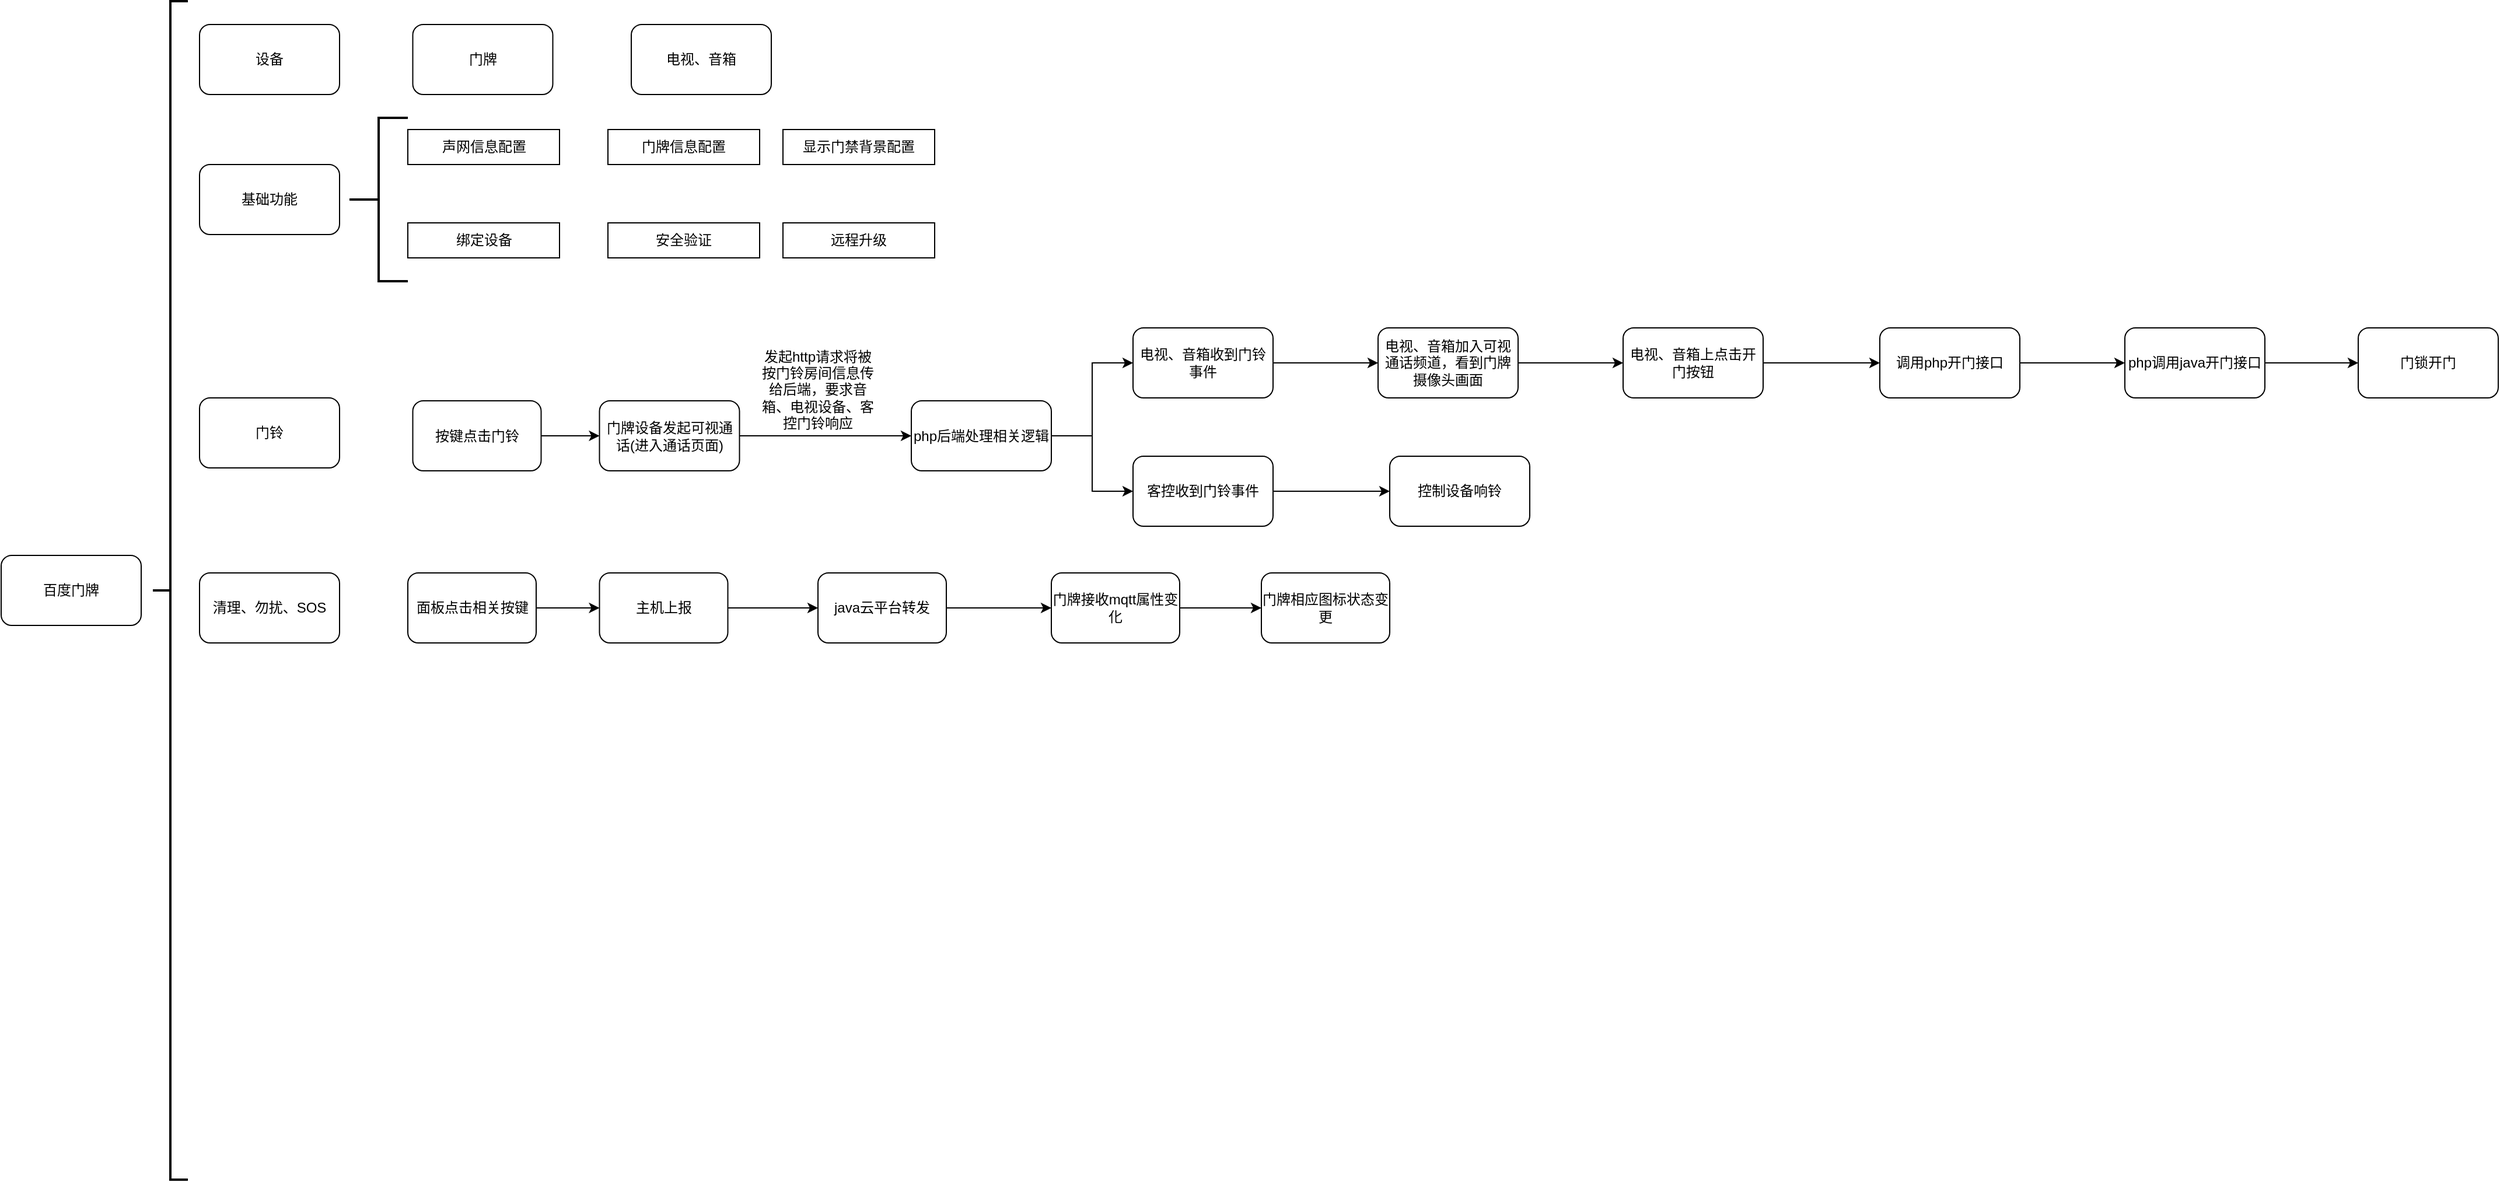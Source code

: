 <mxfile version="22.0.8" type="github">
  <diagram name="第 1 页" id="fPgfxLH1vUaf4vWl7ehr">
    <mxGraphModel dx="1034" dy="432" grid="1" gridSize="10" guides="1" tooltips="1" connect="1" arrows="1" fold="1" page="1" pageScale="1" pageWidth="827" pageHeight="1169" math="0" shadow="0">
      <root>
        <mxCell id="0" />
        <mxCell id="1" parent="0" />
        <mxCell id="tCNvh4tEcVVTbbnTu76i-1" value="百度门牌" style="rounded=1;whiteSpace=wrap;html=1;" vertex="1" parent="1">
          <mxGeometry x="90" y="725" width="120" height="60" as="geometry" />
        </mxCell>
        <mxCell id="tCNvh4tEcVVTbbnTu76i-2" value="" style="strokeWidth=2;html=1;shape=mxgraph.flowchart.annotation_2;align=left;labelPosition=right;pointerEvents=1;" vertex="1" parent="1">
          <mxGeometry x="220" y="250" width="30" height="1010" as="geometry" />
        </mxCell>
        <mxCell id="tCNvh4tEcVVTbbnTu76i-3" value="基础功能" style="rounded=1;whiteSpace=wrap;html=1;" vertex="1" parent="1">
          <mxGeometry x="260" y="390" width="120" height="60" as="geometry" />
        </mxCell>
        <mxCell id="tCNvh4tEcVVTbbnTu76i-4" value="" style="strokeWidth=2;html=1;shape=mxgraph.flowchart.annotation_2;align=left;labelPosition=right;pointerEvents=1;points=[[0,0.5,0,0,0],[0.5,0,0,0,0],[0.5,1,0,0,0],[1,0,0,0,0],[1,0.5,0,0,0],[1,1,0,0,0]];" vertex="1" parent="1">
          <mxGeometry x="388.5" y="350" width="50" height="140" as="geometry" />
        </mxCell>
        <mxCell id="tCNvh4tEcVVTbbnTu76i-5" value="声网信息配置" style="rounded=0;whiteSpace=wrap;html=1;" vertex="1" parent="1">
          <mxGeometry x="438.5" y="360" width="130" height="30" as="geometry" />
        </mxCell>
        <mxCell id="tCNvh4tEcVVTbbnTu76i-6" value="门牌信息配置" style="rounded=0;whiteSpace=wrap;html=1;" vertex="1" parent="1">
          <mxGeometry x="610" y="360" width="130" height="30" as="geometry" />
        </mxCell>
        <mxCell id="tCNvh4tEcVVTbbnTu76i-9" value="显示门禁背景配置" style="rounded=0;whiteSpace=wrap;html=1;" vertex="1" parent="1">
          <mxGeometry x="760" y="360" width="130" height="30" as="geometry" />
        </mxCell>
        <mxCell id="tCNvh4tEcVVTbbnTu76i-10" value="绑定设备" style="rounded=0;whiteSpace=wrap;html=1;" vertex="1" parent="1">
          <mxGeometry x="438.5" y="440" width="130" height="30" as="geometry" />
        </mxCell>
        <mxCell id="tCNvh4tEcVVTbbnTu76i-11" value="门铃" style="rounded=1;whiteSpace=wrap;html=1;" vertex="1" parent="1">
          <mxGeometry x="260" y="590" width="120" height="60" as="geometry" />
        </mxCell>
        <mxCell id="tCNvh4tEcVVTbbnTu76i-12" value="设备" style="rounded=1;whiteSpace=wrap;html=1;" vertex="1" parent="1">
          <mxGeometry x="260" y="270" width="120" height="60" as="geometry" />
        </mxCell>
        <mxCell id="tCNvh4tEcVVTbbnTu76i-13" value="门牌" style="rounded=1;whiteSpace=wrap;html=1;" vertex="1" parent="1">
          <mxGeometry x="442.75" y="270" width="120" height="60" as="geometry" />
        </mxCell>
        <mxCell id="tCNvh4tEcVVTbbnTu76i-14" value="电视、音箱" style="rounded=1;whiteSpace=wrap;html=1;" vertex="1" parent="1">
          <mxGeometry x="630" y="270" width="120" height="60" as="geometry" />
        </mxCell>
        <mxCell id="tCNvh4tEcVVTbbnTu76i-16" style="edgeStyle=orthogonalEdgeStyle;rounded=0;orthogonalLoop=1;jettySize=auto;html=1;exitX=1;exitY=0.5;exitDx=0;exitDy=0;entryX=0;entryY=0.5;entryDx=0;entryDy=0;" edge="1" parent="1" source="tCNvh4tEcVVTbbnTu76i-17" target="tCNvh4tEcVVTbbnTu76i-19">
          <mxGeometry relative="1" as="geometry" />
        </mxCell>
        <mxCell id="tCNvh4tEcVVTbbnTu76i-17" value="按键点击门铃" style="rounded=1;whiteSpace=wrap;html=1;" vertex="1" parent="1">
          <mxGeometry x="442.75" y="592.5" width="110" height="60" as="geometry" />
        </mxCell>
        <mxCell id="tCNvh4tEcVVTbbnTu76i-18" style="edgeStyle=orthogonalEdgeStyle;rounded=0;orthogonalLoop=1;jettySize=auto;html=1;exitX=1;exitY=0.5;exitDx=0;exitDy=0;entryX=0;entryY=0.5;entryDx=0;entryDy=0;" edge="1" parent="1" source="tCNvh4tEcVVTbbnTu76i-19" target="tCNvh4tEcVVTbbnTu76i-21">
          <mxGeometry relative="1" as="geometry">
            <Array as="points">
              <mxPoint x="870" y="623" />
            </Array>
          </mxGeometry>
        </mxCell>
        <mxCell id="tCNvh4tEcVVTbbnTu76i-19" value="门牌设备发起可视通话(进入通话页面)" style="rounded=1;whiteSpace=wrap;html=1;" vertex="1" parent="1">
          <mxGeometry x="602.75" y="592.5" width="120" height="60" as="geometry" />
        </mxCell>
        <mxCell id="tCNvh4tEcVVTbbnTu76i-70" style="edgeStyle=orthogonalEdgeStyle;rounded=0;orthogonalLoop=1;jettySize=auto;html=1;exitX=1;exitY=0.5;exitDx=0;exitDy=0;entryX=0;entryY=0.5;entryDx=0;entryDy=0;" edge="1" parent="1" source="tCNvh4tEcVVTbbnTu76i-21" target="tCNvh4tEcVVTbbnTu76i-23">
          <mxGeometry relative="1" as="geometry" />
        </mxCell>
        <mxCell id="tCNvh4tEcVVTbbnTu76i-72" style="edgeStyle=orthogonalEdgeStyle;rounded=0;orthogonalLoop=1;jettySize=auto;html=1;exitX=1;exitY=0.5;exitDx=0;exitDy=0;entryX=0;entryY=0.5;entryDx=0;entryDy=0;" edge="1" parent="1" source="tCNvh4tEcVVTbbnTu76i-21" target="tCNvh4tEcVVTbbnTu76i-71">
          <mxGeometry relative="1" as="geometry" />
        </mxCell>
        <mxCell id="tCNvh4tEcVVTbbnTu76i-21" value="php后端处理相关逻辑" style="rounded=1;whiteSpace=wrap;html=1;" vertex="1" parent="1">
          <mxGeometry x="870" y="592.5" width="120" height="60" as="geometry" />
        </mxCell>
        <mxCell id="tCNvh4tEcVVTbbnTu76i-76" style="edgeStyle=orthogonalEdgeStyle;rounded=0;orthogonalLoop=1;jettySize=auto;html=1;exitX=1;exitY=0.5;exitDx=0;exitDy=0;" edge="1" parent="1" source="tCNvh4tEcVVTbbnTu76i-23" target="tCNvh4tEcVVTbbnTu76i-75">
          <mxGeometry relative="1" as="geometry" />
        </mxCell>
        <mxCell id="tCNvh4tEcVVTbbnTu76i-23" value="电视、音箱收到门铃事件" style="rounded=1;whiteSpace=wrap;html=1;" vertex="1" parent="1">
          <mxGeometry x="1060" y="530" width="120" height="60" as="geometry" />
        </mxCell>
        <mxCell id="tCNvh4tEcVVTbbnTu76i-24" value="发起http请求将被按门铃房间信息传给后端，要求音箱、电视设备、客控门铃响应" style="text;html=1;strokeColor=none;fillColor=none;align=center;verticalAlign=middle;whiteSpace=wrap;rounded=0;" vertex="1" parent="1">
          <mxGeometry x="740" y="555" width="100" height="55" as="geometry" />
        </mxCell>
        <mxCell id="tCNvh4tEcVVTbbnTu76i-68" value="安全验证" style="rounded=0;whiteSpace=wrap;html=1;" vertex="1" parent="1">
          <mxGeometry x="610" y="440" width="130" height="30" as="geometry" />
        </mxCell>
        <mxCell id="tCNvh4tEcVVTbbnTu76i-69" value="远程升级" style="rounded=0;whiteSpace=wrap;html=1;" vertex="1" parent="1">
          <mxGeometry x="760" y="440" width="130" height="30" as="geometry" />
        </mxCell>
        <mxCell id="tCNvh4tEcVVTbbnTu76i-74" style="edgeStyle=orthogonalEdgeStyle;rounded=0;orthogonalLoop=1;jettySize=auto;html=1;exitX=1;exitY=0.5;exitDx=0;exitDy=0;entryX=0;entryY=0.5;entryDx=0;entryDy=0;" edge="1" parent="1" source="tCNvh4tEcVVTbbnTu76i-71" target="tCNvh4tEcVVTbbnTu76i-73">
          <mxGeometry relative="1" as="geometry" />
        </mxCell>
        <mxCell id="tCNvh4tEcVVTbbnTu76i-71" value="客控收到门铃事件" style="rounded=1;whiteSpace=wrap;html=1;" vertex="1" parent="1">
          <mxGeometry x="1060" y="640" width="120" height="60" as="geometry" />
        </mxCell>
        <mxCell id="tCNvh4tEcVVTbbnTu76i-73" value="控制设备响铃" style="rounded=1;whiteSpace=wrap;html=1;" vertex="1" parent="1">
          <mxGeometry x="1280" y="640" width="120" height="60" as="geometry" />
        </mxCell>
        <mxCell id="tCNvh4tEcVVTbbnTu76i-78" style="edgeStyle=orthogonalEdgeStyle;rounded=0;orthogonalLoop=1;jettySize=auto;html=1;exitX=1;exitY=0.5;exitDx=0;exitDy=0;entryX=0;entryY=0.5;entryDx=0;entryDy=0;" edge="1" parent="1" source="tCNvh4tEcVVTbbnTu76i-75" target="tCNvh4tEcVVTbbnTu76i-77">
          <mxGeometry relative="1" as="geometry" />
        </mxCell>
        <mxCell id="tCNvh4tEcVVTbbnTu76i-75" value="电视、音箱加入可视通话频道，看到门牌摄像头画面" style="rounded=1;whiteSpace=wrap;html=1;" vertex="1" parent="1">
          <mxGeometry x="1270" y="530" width="120" height="60" as="geometry" />
        </mxCell>
        <mxCell id="tCNvh4tEcVVTbbnTu76i-80" style="edgeStyle=orthogonalEdgeStyle;rounded=0;orthogonalLoop=1;jettySize=auto;html=1;exitX=1;exitY=0.5;exitDx=0;exitDy=0;entryX=0;entryY=0.5;entryDx=0;entryDy=0;" edge="1" parent="1" source="tCNvh4tEcVVTbbnTu76i-77" target="tCNvh4tEcVVTbbnTu76i-79">
          <mxGeometry relative="1" as="geometry" />
        </mxCell>
        <mxCell id="tCNvh4tEcVVTbbnTu76i-77" value="电视、音箱上点击开门按钮" style="rounded=1;whiteSpace=wrap;html=1;" vertex="1" parent="1">
          <mxGeometry x="1480" y="530" width="120" height="60" as="geometry" />
        </mxCell>
        <mxCell id="tCNvh4tEcVVTbbnTu76i-82" style="edgeStyle=orthogonalEdgeStyle;rounded=0;orthogonalLoop=1;jettySize=auto;html=1;exitX=1;exitY=0.5;exitDx=0;exitDy=0;entryX=0;entryY=0.5;entryDx=0;entryDy=0;" edge="1" parent="1" source="tCNvh4tEcVVTbbnTu76i-79" target="tCNvh4tEcVVTbbnTu76i-81">
          <mxGeometry relative="1" as="geometry" />
        </mxCell>
        <mxCell id="tCNvh4tEcVVTbbnTu76i-79" value="调用php开门接口" style="rounded=1;whiteSpace=wrap;html=1;" vertex="1" parent="1">
          <mxGeometry x="1700" y="530" width="120" height="60" as="geometry" />
        </mxCell>
        <mxCell id="tCNvh4tEcVVTbbnTu76i-84" style="edgeStyle=orthogonalEdgeStyle;rounded=0;orthogonalLoop=1;jettySize=auto;html=1;exitX=1;exitY=0.5;exitDx=0;exitDy=0;entryX=0;entryY=0.5;entryDx=0;entryDy=0;" edge="1" parent="1" source="tCNvh4tEcVVTbbnTu76i-81" target="tCNvh4tEcVVTbbnTu76i-83">
          <mxGeometry relative="1" as="geometry" />
        </mxCell>
        <mxCell id="tCNvh4tEcVVTbbnTu76i-81" value="php调用java开门接口" style="rounded=1;whiteSpace=wrap;html=1;" vertex="1" parent="1">
          <mxGeometry x="1910" y="530" width="120" height="60" as="geometry" />
        </mxCell>
        <mxCell id="tCNvh4tEcVVTbbnTu76i-83" value="门锁开门" style="rounded=1;whiteSpace=wrap;html=1;" vertex="1" parent="1">
          <mxGeometry x="2110" y="530" width="120" height="60" as="geometry" />
        </mxCell>
        <mxCell id="tCNvh4tEcVVTbbnTu76i-85" value="清理、勿扰、SOS" style="rounded=1;whiteSpace=wrap;html=1;" vertex="1" parent="1">
          <mxGeometry x="260" y="740" width="120" height="60" as="geometry" />
        </mxCell>
        <mxCell id="tCNvh4tEcVVTbbnTu76i-88" style="edgeStyle=orthogonalEdgeStyle;rounded=0;orthogonalLoop=1;jettySize=auto;html=1;exitX=1;exitY=0.5;exitDx=0;exitDy=0;entryX=0;entryY=0.5;entryDx=0;entryDy=0;" edge="1" parent="1" source="tCNvh4tEcVVTbbnTu76i-86" target="tCNvh4tEcVVTbbnTu76i-87">
          <mxGeometry relative="1" as="geometry" />
        </mxCell>
        <mxCell id="tCNvh4tEcVVTbbnTu76i-86" value="面板点击相关按键" style="rounded=1;whiteSpace=wrap;html=1;" vertex="1" parent="1">
          <mxGeometry x="438.5" y="740" width="110" height="60" as="geometry" />
        </mxCell>
        <mxCell id="tCNvh4tEcVVTbbnTu76i-90" style="edgeStyle=orthogonalEdgeStyle;rounded=0;orthogonalLoop=1;jettySize=auto;html=1;exitX=1;exitY=0.5;exitDx=0;exitDy=0;entryX=0;entryY=0.5;entryDx=0;entryDy=0;" edge="1" parent="1" source="tCNvh4tEcVVTbbnTu76i-87" target="tCNvh4tEcVVTbbnTu76i-89">
          <mxGeometry relative="1" as="geometry" />
        </mxCell>
        <mxCell id="tCNvh4tEcVVTbbnTu76i-87" value="主机上报" style="rounded=1;whiteSpace=wrap;html=1;" vertex="1" parent="1">
          <mxGeometry x="602.75" y="740" width="110" height="60" as="geometry" />
        </mxCell>
        <mxCell id="tCNvh4tEcVVTbbnTu76i-92" style="edgeStyle=orthogonalEdgeStyle;rounded=0;orthogonalLoop=1;jettySize=auto;html=1;exitX=1;exitY=0.5;exitDx=0;exitDy=0;entryX=0;entryY=0.5;entryDx=0;entryDy=0;" edge="1" parent="1" source="tCNvh4tEcVVTbbnTu76i-89" target="tCNvh4tEcVVTbbnTu76i-91">
          <mxGeometry relative="1" as="geometry" />
        </mxCell>
        <mxCell id="tCNvh4tEcVVTbbnTu76i-89" value="java云平台转发" style="rounded=1;whiteSpace=wrap;html=1;" vertex="1" parent="1">
          <mxGeometry x="790" y="740" width="110" height="60" as="geometry" />
        </mxCell>
        <mxCell id="tCNvh4tEcVVTbbnTu76i-94" style="edgeStyle=orthogonalEdgeStyle;rounded=0;orthogonalLoop=1;jettySize=auto;html=1;exitX=1;exitY=0.5;exitDx=0;exitDy=0;" edge="1" parent="1" source="tCNvh4tEcVVTbbnTu76i-91" target="tCNvh4tEcVVTbbnTu76i-93">
          <mxGeometry relative="1" as="geometry" />
        </mxCell>
        <mxCell id="tCNvh4tEcVVTbbnTu76i-91" value="门牌接收mqtt属性变化" style="rounded=1;whiteSpace=wrap;html=1;" vertex="1" parent="1">
          <mxGeometry x="990" y="740" width="110" height="60" as="geometry" />
        </mxCell>
        <mxCell id="tCNvh4tEcVVTbbnTu76i-93" value="门牌相应图标状态变更" style="rounded=1;whiteSpace=wrap;html=1;" vertex="1" parent="1">
          <mxGeometry x="1170" y="740" width="110" height="60" as="geometry" />
        </mxCell>
      </root>
    </mxGraphModel>
  </diagram>
</mxfile>
